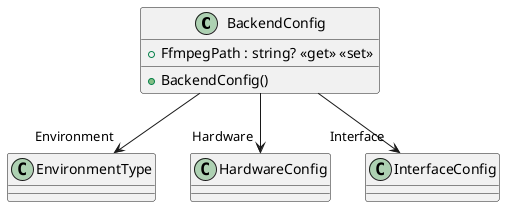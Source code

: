 @startuml
class BackendConfig {
    + FfmpegPath : string? <<get>> <<set>>
    + BackendConfig()
}
BackendConfig --> "Environment" EnvironmentType
BackendConfig --> "Hardware" HardwareConfig
BackendConfig --> "Interface" InterfaceConfig
@enduml
